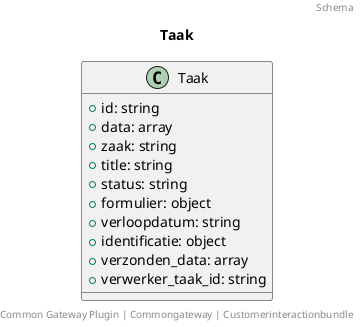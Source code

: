 @startuml
title: Taak
footer: Common Gateway Plugin | Commongateway | Customerinteractionbundle 
header: Schema

class Taak {
  + id: string
  + data: array
  + zaak: string
  + title: string
  + status: string
  + formulier: object
  + verloopdatum: string
  + identificatie: object
  + verzonden_data: array
  + verwerker_taak_id: string
}
@enduml
